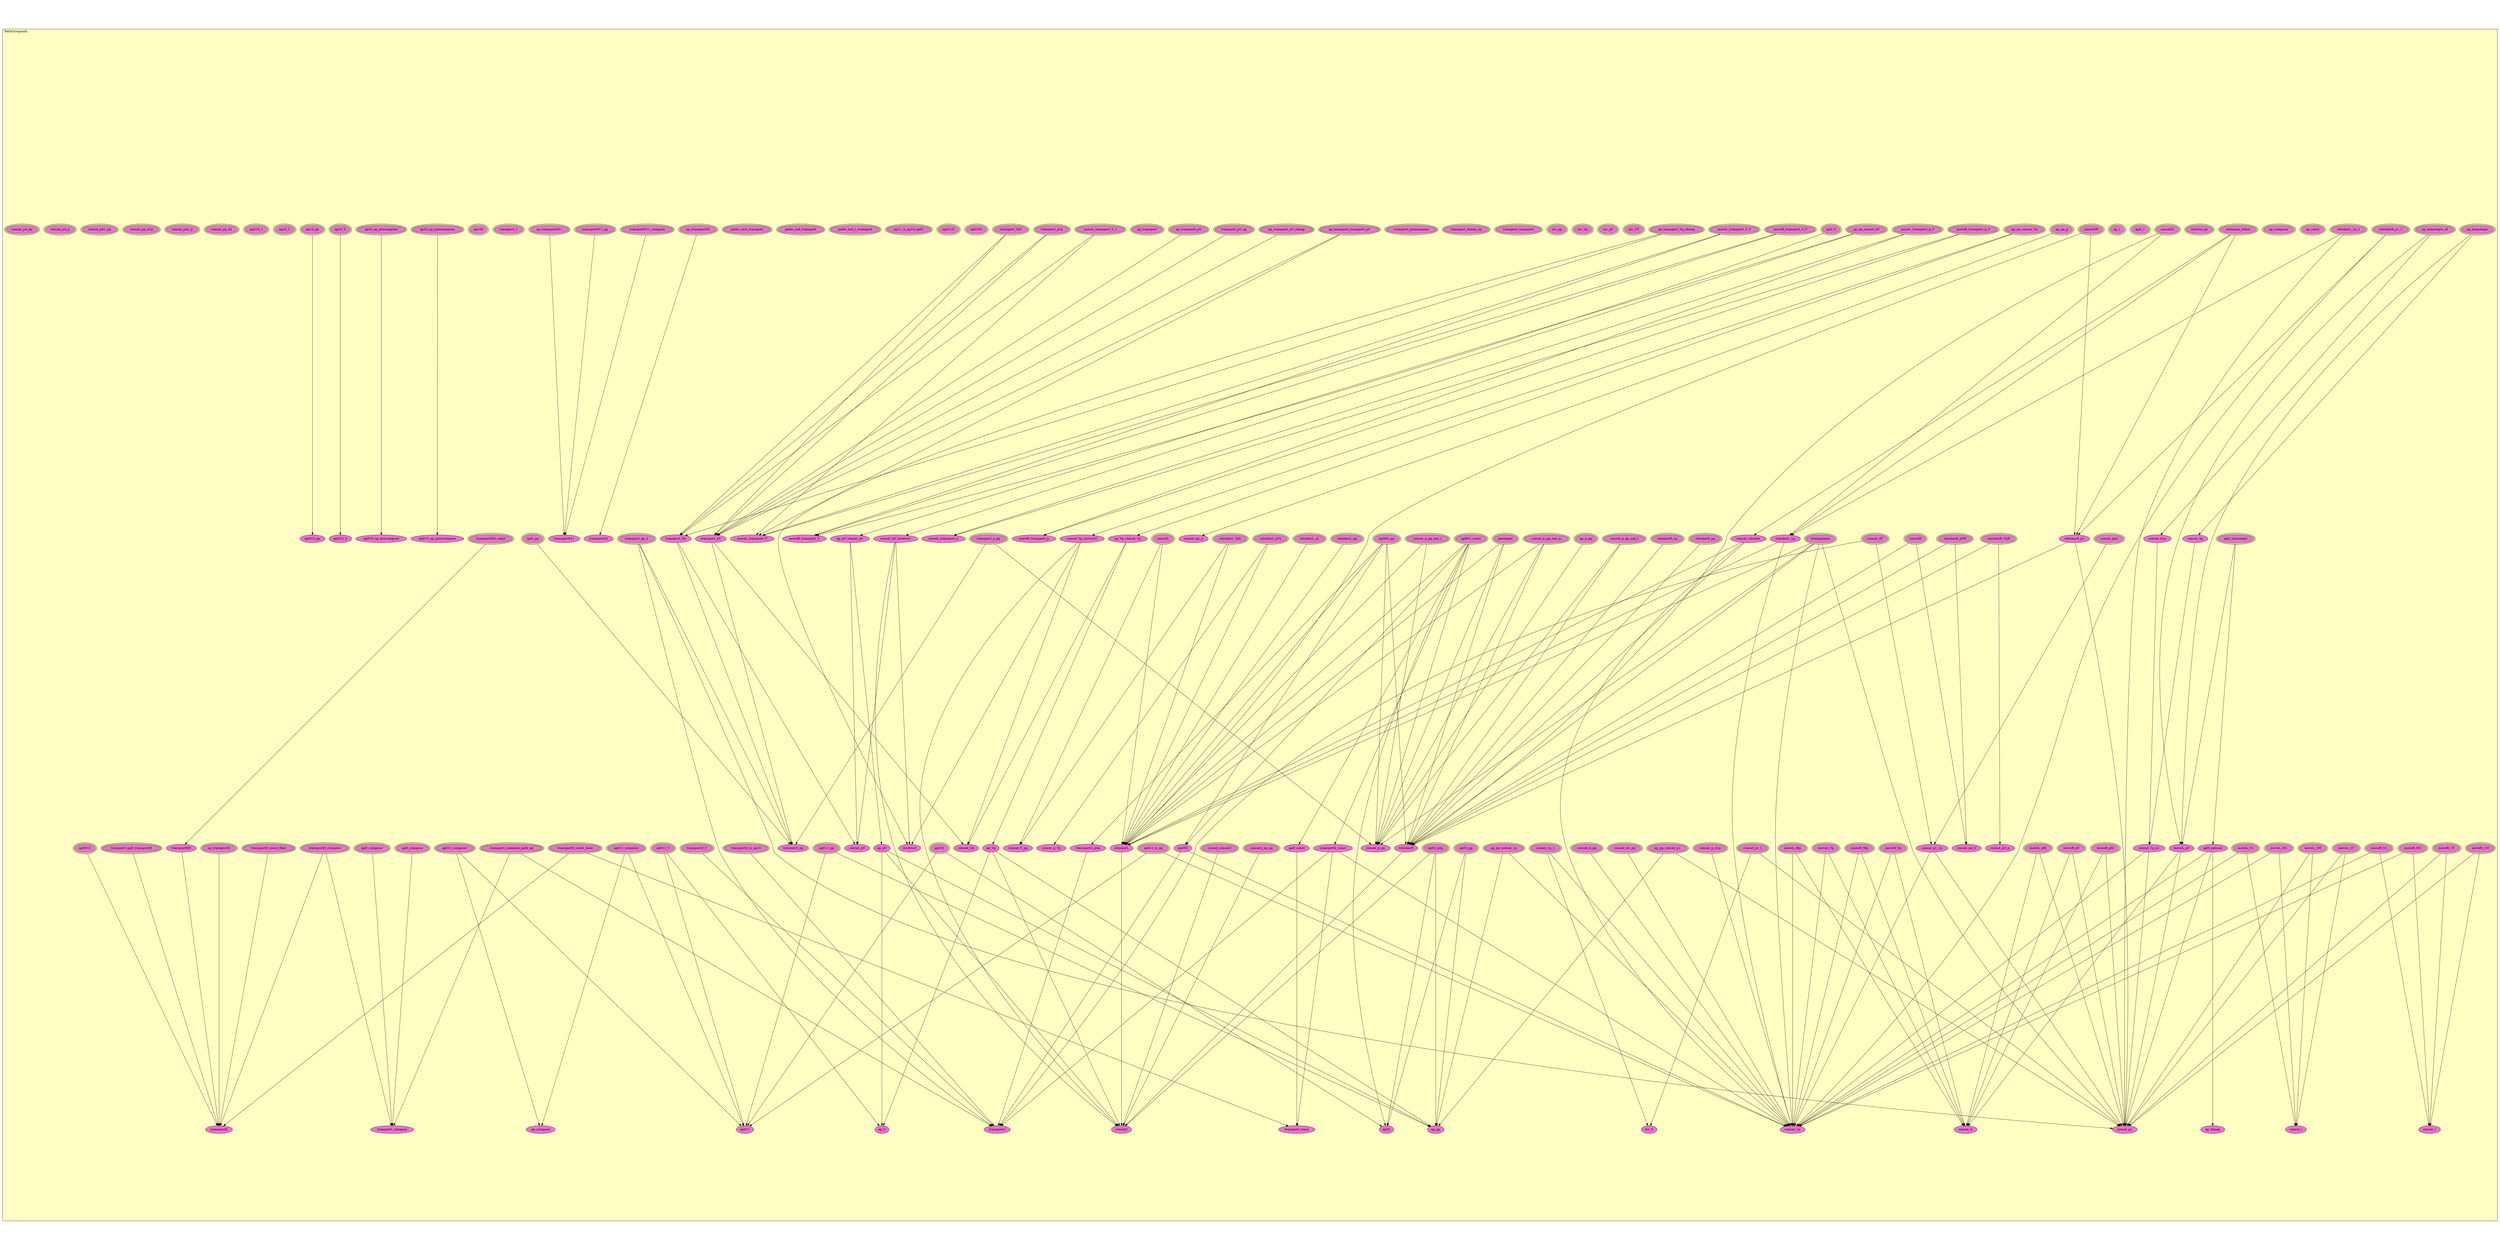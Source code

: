 digraph HoTT_Basics_PathGroupoids {
  graph [ratio=0.5]
  node [style=filled]
PathGroupoids_apD_homotopic [label="apD_homotopic", URL=<PathGroupoids.html#apD_homotopic>, peripheries=3, fillcolor="#F070D1"] ;
PathGroupoids_ap_transport_pV_idmap [label="ap_transport_pV_idmap", URL=<PathGroupoids.html#ap_transport_pV_idmap>, peripheries=3, fillcolor="#F070D1"] ;
PathGroupoids_apD_natural [label="apD_natural", URL=<PathGroupoids.html#apD_natural>, fillcolor="#F070D1"] ;
PathGroupoids_concat_pA1 [label="concat_pA1", URL=<PathGroupoids.html#concat_pA1>, peripheries=3, fillcolor="#F070D1"] ;
PathGroupoids_ap_transport_Vp_idmap [label="ap_transport_Vp_idmap", URL=<PathGroupoids.html#ap_transport_Vp_idmap>, peripheries=3, fillcolor="#F070D1"] ;
PathGroupoids_ap_homotopic_id [label="ap_homotopic_id", URL=<PathGroupoids.html#ap_homotopic_id>, peripheries=3, fillcolor="#F070D1"] ;
PathGroupoids_ap022 [label="ap022", URL=<PathGroupoids.html#ap022>, peripheries=3, fillcolor="#F070D1"] ;
PathGroupoids_concat_A1p [label="concat_A1p", URL=<PathGroupoids.html#concat_A1p>, fillcolor="#F070D1"] ;
PathGroupoids_apD02_pp [label="apD02_pp", URL=<PathGroupoids.html#apD02_pp>, peripheries=3, fillcolor="#F070D1"] ;
PathGroupoids_ap_homotopic [label="ap_homotopic", URL=<PathGroupoids.html#ap_homotopic>, peripheries=3, fillcolor="#F070D1"] ;
PathGroupoids_apD02_const [label="apD02_const", URL=<PathGroupoids.html#apD02_const>, peripheries=3, fillcolor="#F070D1"] ;
PathGroupoids_concat_Ap [label="concat_Ap", URL=<PathGroupoids.html#concat_Ap>, fillcolor="#F070D1"] ;
PathGroupoids_apD02 [label="apD02", URL=<PathGroupoids.html#apD02>, fillcolor="#F070D1"] ;
PathGroupoids_ap_const [label="ap_const", URL=<PathGroupoids.html#ap_const>, peripheries=3, fillcolor="#F070D1"] ;
PathGroupoids_ap02_p2p [label="ap02_p2p", URL=<PathGroupoids.html#ap02_p2p>, peripheries=3, fillcolor="#F070D1"] ;
PathGroupoids_ap_compose_ [label="ap_compose'", URL=<PathGroupoids.html#ap_compose'>, peripheries=3, fillcolor="#F070D1"] ;
PathGroupoids_ap02_pp [label="ap02_pp", URL=<PathGroupoids.html#ap02_pp>, peripheries=3, fillcolor="#F070D1"] ;
PathGroupoids_ap_compose [label="ap_compose", URL=<PathGroupoids.html#ap_compose>, fillcolor="#F070D1"] ;
PathGroupoids_ap02 [label="ap02", URL=<PathGroupoids.html#ap02>, fillcolor="#F070D1"] ;
PathGroupoids_eckmann_hilton [label="eckmann_hilton", URL=<PathGroupoids.html#eckmann_hilton>, peripheries=3, fillcolor="#F070D1"] ;
PathGroupoids_ap_idmap [label="ap_idmap", URL=<PathGroupoids.html#ap_idmap>, fillcolor="#F070D1"] ;
PathGroupoids_triangulator [label="triangulator", URL=<PathGroupoids.html#triangulator>, peripheries=3, fillcolor="#F070D1"] ;
PathGroupoids_ap_V [label="ap_V", URL=<PathGroupoids.html#ap_V>, fillcolor="#F070D1"] ;
PathGroupoids_pentagon [label="pentagon", URL=<PathGroupoids.html#pentagon>, peripheries=3, fillcolor="#F070D1"] ;
PathGroupoids_inverse_ap [label="inverse_ap", URL=<PathGroupoids.html#inverse_ap>, peripheries=3, fillcolor="#F070D1"] ;
PathGroupoids_concat_whisker [label="concat_whisker", URL=<PathGroupoids.html#concat_whisker>, fillcolor="#F070D1"] ;
PathGroupoids_ap_pp_p [label="ap_pp_p", URL=<PathGroupoids.html#ap_pp_p>, peripheries=3, fillcolor="#F070D1"] ;
PathGroupoids_concat_concat2 [label="concat_concat2", URL=<PathGroupoids.html#concat_concat2>, peripheries=3, fillcolor="#F070D1"] ;
PathGroupoids_ap_p_pp [label="ap_p_pp", URL=<PathGroupoids.html#ap_p_pp>, peripheries=3, fillcolor="#F070D1"] ;
PathGroupoids_concat_p_pp_nat_r [label="concat_p_pp_nat_r", URL=<PathGroupoids.html#concat_p_pp_nat_r>, peripheries=3, fillcolor="#F070D1"] ;
PathGroupoids_ap_pp [label="ap_pp", URL=<PathGroupoids.html#ap_pp>, fillcolor="#F070D1"] ;
PathGroupoids_concat_p_pp_nat_m [label="concat_p_pp_nat_m", URL=<PathGroupoids.html#concat_p_pp_nat_m>, peripheries=3, fillcolor="#F070D1"] ;
PathGroupoids_apD_1 [label="apD_1", URL=<PathGroupoids.html#apD_1>, peripheries=3, fillcolor="#F070D1"] ;
PathGroupoids_concat_p_pp_nat_l [label="concat_p_pp_nat_l", URL=<PathGroupoids.html#concat_p_pp_nat_l>, peripheries=3, fillcolor="#F070D1"] ;
PathGroupoids_ap_1 [label="ap_1", URL=<PathGroupoids.html#ap_1>, peripheries=3, fillcolor="#F070D1"] ;
PathGroupoids_whiskerR_VpR [label="whiskerR_VpR", URL=<PathGroupoids.html#whiskerR_VpR>, peripheries=3, fillcolor="#F070D1"] ;
PathGroupoids_moveL_transport_p_V [label="moveL_transport_p_V", URL=<PathGroupoids.html#moveL_transport_p_V>, peripheries=3, fillcolor="#F070D1"] ;
PathGroupoids_whiskerR_pVR [label="whiskerR_pVR", URL=<PathGroupoids.html#whiskerR_pVR>, peripheries=3, fillcolor="#F070D1"] ;
PathGroupoids_moveL_transport_V_V [label="moveL_transport_V_V", URL=<PathGroupoids.html#moveL_transport_V_V>, peripheries=3, fillcolor="#F070D1"] ;
PathGroupoids_whiskerL_pVL [label="whiskerL_pVL", URL=<PathGroupoids.html#whiskerL_pVL>, peripheries=3, fillcolor="#F070D1"] ;
PathGroupoids_moveR_transport_V_V [label="moveR_transport_V_V", URL=<PathGroupoids.html#moveR_transport_V_V>, peripheries=3, fillcolor="#F070D1"] ;
PathGroupoids_whiskerL_VpL [label="whiskerL_VpL", URL=<PathGroupoids.html#whiskerL_VpL>, peripheries=3, fillcolor="#F070D1"] ;
PathGroupoids_moveR_transport_p_V [label="moveR_transport_p_V", URL=<PathGroupoids.html#moveR_transport_p_V>, peripheries=3, fillcolor="#F070D1"] ;
PathGroupoids_whiskerR_pp [label="whiskerR_pp", URL=<PathGroupoids.html#whiskerR_pp>, peripheries=3, fillcolor="#F070D1"] ;
PathGroupoids_moveL_transport_p [label="moveL_transport_p", URL=<PathGroupoids.html#moveL_transport_p>, fillcolor="#F070D1"] ;
PathGroupoids_whiskerL_pp [label="whiskerL_pp", URL=<PathGroupoids.html#whiskerL_pp>, peripheries=3, fillcolor="#F070D1"] ;
PathGroupoids_moveL_transport_V [label="moveL_transport_V", URL=<PathGroupoids.html#moveL_transport_V>, fillcolor="#F070D1"] ;
PathGroupoids_moveR_transport_V [label="moveR_transport_V", URL=<PathGroupoids.html#moveR_transport_V>, fillcolor="#F070D1"] ;
PathGroupoids_cancel2R [label="cancel2R", URL=<PathGroupoids.html#cancel2R>, peripheries=3, fillcolor="#F070D1"] ;
PathGroupoids_moveR_transport_p [label="moveR_transport_p", URL=<PathGroupoids.html#moveR_transport_p>, fillcolor="#F070D1"] ;
PathGroupoids_cancel2L [label="cancel2L", URL=<PathGroupoids.html#cancel2L>, peripheries=3, fillcolor="#F070D1"] ;
PathGroupoids_whiskerL_1p_1 [label="whiskerL_1p_1", URL=<PathGroupoids.html#whiskerL_1p_1>, peripheries=3, fillcolor="#F070D1"] ;
PathGroupoids_moveR_V1 [label="moveR_V1", URL=<PathGroupoids.html#moveR_V1>, peripheries=3, fillcolor="#F070D1"] ;
PathGroupoids_whiskerR_p1_1 [label="whiskerR_p1_1", URL=<PathGroupoids.html#whiskerR_p1_1>, peripheries=3, fillcolor="#F070D1"] ;
PathGroupoids_moveR_1V [label="moveR_1V", URL=<PathGroupoids.html#moveR_1V>, peripheries=3, fillcolor="#F070D1"] ;
PathGroupoids_whiskerL_1p [label="whiskerL_1p", URL=<PathGroupoids.html#whiskerL_1p>, fillcolor="#F070D1"] ;
PathGroupoids_moveR_1M [label="moveR_1M", URL=<PathGroupoids.html#moveR_1M>, peripheries=3, fillcolor="#F070D1"] ;
PathGroupoids_whiskerL_p1 [label="whiskerL_p1", URL=<PathGroupoids.html#whiskerL_p1>, peripheries=3, fillcolor="#F070D1"] ;
PathGroupoids_moveR_M1 [label="moveR_M1", URL=<PathGroupoids.html#moveR_M1>, peripheries=3, fillcolor="#F070D1"] ;
PathGroupoids_whiskerR_1p [label="whiskerR_1p", URL=<PathGroupoids.html#whiskerR_1p>, peripheries=3, fillcolor="#F070D1"] ;
PathGroupoids_moveL_V1 [label="moveL_V1", URL=<PathGroupoids.html#moveL_V1>, peripheries=3, fillcolor="#F070D1"] ;
PathGroupoids_whiskerR_p1 [label="whiskerR_p1", URL=<PathGroupoids.html#whiskerR_p1>, fillcolor="#F070D1"] ;
PathGroupoids_moveL_1V [label="moveL_1V", URL=<PathGroupoids.html#moveL_1V>, peripheries=3, fillcolor="#F070D1"] ;
PathGroupoids_moveL_M1 [label="moveL_M1", URL=<PathGroupoids.html#moveL_M1>, peripheries=3, fillcolor="#F070D1"] ;
PathGroupoids_cancelR [label="cancelR", URL=<PathGroupoids.html#cancelR>, peripheries=3, fillcolor="#F070D1"] ;
PathGroupoids_moveL_1M [label="moveL_1M", URL=<PathGroupoids.html#moveL_1M>, peripheries=3, fillcolor="#F070D1"] ;
PathGroupoids_cancelL [label="cancelL", URL=<PathGroupoids.html#cancelL>, peripheries=3, fillcolor="#F070D1"] ;
PathGroupoids_whiskerR [label="whiskerR", URL=<PathGroupoids.html#whiskerR>, fillcolor="#F070D1"] ;
PathGroupoids_moveL_pV [label="moveL_pV", URL=<PathGroupoids.html#moveL_pV>, fillcolor="#F070D1"] ;
PathGroupoids_whiskerL [label="whiskerL", URL=<PathGroupoids.html#whiskerL>, fillcolor="#F070D1"] ;
PathGroupoids_moveL_Vp [label="moveL_Vp", URL=<PathGroupoids.html#moveL_Vp>, peripheries=3, fillcolor="#F070D1"] ;
PathGroupoids_moveL_pM [label="moveL_pM", URL=<PathGroupoids.html#moveL_pM>, peripheries=3, fillcolor="#F070D1"] ;
PathGroupoids_ap_ap_concat_Vp [label="ap_ap_concat_Vp", URL=<PathGroupoids.html#ap_ap_concat_Vp>, peripheries=3, fillcolor="#F070D1"] ;
PathGroupoids_moveL_Mp [label="moveL_Mp", URL=<PathGroupoids.html#moveL_Mp>, peripheries=3, fillcolor="#F070D1"] ;
PathGroupoids_ap_ap_concat_pV [label="ap_ap_concat_pV", URL=<PathGroupoids.html#ap_ap_concat_pV>, peripheries=3, fillcolor="#F070D1"] ;
PathGroupoids_moveR_pV [label="moveR_pV", URL=<PathGroupoids.html#moveR_pV>, peripheries=3, fillcolor="#F070D1"] ;
PathGroupoids_concat_Vp_inverse2 [label="concat_Vp_inverse2", URL=<PathGroupoids.html#concat_Vp_inverse2>, fillcolor="#F070D1"] ;
PathGroupoids_moveR_Vp [label="moveR_Vp", URL=<PathGroupoids.html#moveR_Vp>, peripheries=3, fillcolor="#F070D1"] ;
PathGroupoids_concat_pV_inverse2 [label="concat_pV_inverse2", URL=<PathGroupoids.html#concat_pV_inverse2>, fillcolor="#F070D1"] ;
PathGroupoids_moveR_pM [label="moveR_pM", URL=<PathGroupoids.html#moveR_pM>, peripheries=3, fillcolor="#F070D1"] ;
PathGroupoids_ap_Vp_concat_Vp [label="ap_Vp_concat_Vp", URL=<PathGroupoids.html#ap_Vp_concat_Vp>, fillcolor="#F070D1"] ;
PathGroupoids_moveR_Mp [label="moveR_Mp", URL=<PathGroupoids.html#moveR_Mp>, peripheries=3, fillcolor="#F070D1"] ;
PathGroupoids_ap_pV_concat_pV [label="ap_pV_concat_pV", URL=<PathGroupoids.html#ap_pV_concat_pV>, fillcolor="#F070D1"] ;
PathGroupoids_inv_V [label="inv_V", URL=<PathGroupoids.html#inv_V>, fillcolor="#F070D1"] ;
PathGroupoids_ap_pp_concat_1p [label="ap_pp_concat_1p", URL=<PathGroupoids.html#ap_pp_concat_1p>, peripheries=3, fillcolor="#F070D1"] ;
PathGroupoids_inv_VV [label="inv_VV", URL=<PathGroupoids.html#inv_VV>, peripheries=3, fillcolor="#F070D1"] ;
PathGroupoids_ap_pp_concat_p1 [label="ap_pp_concat_p1", URL=<PathGroupoids.html#ap_pp_concat_p1>, peripheries=3, fillcolor="#F070D1"] ;
PathGroupoids_inv_pV [label="inv_pV", URL=<PathGroupoids.html#inv_pV>, peripheries=3, fillcolor="#F070D1"] ;
PathGroupoids_ap_Vp [label="ap_Vp", URL=<PathGroupoids.html#ap_Vp>, fillcolor="#F070D1"] ;
PathGroupoids_inv_Vp [label="inv_Vp", URL=<PathGroupoids.html#inv_Vp>, peripheries=3, fillcolor="#F070D1"] ;
PathGroupoids_ap_pV [label="ap_pV", URL=<PathGroupoids.html#ap_pV>, fillcolor="#F070D1"] ;
PathGroupoids_inverse2 [label="inverse2", URL=<PathGroupoids.html#inverse2>, fillcolor="#F070D1"] ;
PathGroupoids_inv_pp [label="inv_pp", URL=<PathGroupoids.html#inv_pp>, peripheries=3, fillcolor="#F070D1"] ;
PathGroupoids_concat_pV_p [label="concat_pV_p", URL=<PathGroupoids.html#concat_pV_p>, fillcolor="#F070D1"] ;
PathGroupoids_concat2_ap_ap [label="concat2_ap_ap", URL=<PathGroupoids.html#concat2_ap_ap>, peripheries=3, fillcolor="#F070D1"] ;
PathGroupoids_concat_pp_V [label="concat_pp_V", URL=<PathGroupoids.html#concat_pp_V>, fillcolor="#F070D1"] ;
PathGroupoids_concat2 [label="concat2", URL=<PathGroupoids.html#concat2>, fillcolor="#F070D1"] ;
PathGroupoids_concat_p_Vp [label="concat_p_Vp", URL=<PathGroupoids.html#concat_p_Vp>, fillcolor="#F070D1"] ;
PathGroupoids_apD_compose_ [label="apD_compose'", URL=<PathGroupoids.html#apD_compose'>, peripheries=3, fillcolor="#F070D1"] ;
PathGroupoids_concat_V_pp [label="concat_V_pp", URL=<PathGroupoids.html#concat_V_pp>, fillcolor="#F070D1"] ;
PathGroupoids_apD_compose [label="apD_compose", URL=<PathGroupoids.html#apD_compose>, peripheries=3, fillcolor="#F070D1"] ;
PathGroupoids_concat_Vp [label="concat_Vp", URL=<PathGroupoids.html#concat_Vp>, fillcolor="#F070D1"] ;
PathGroupoids_apD_const [label="apD_const", URL=<PathGroupoids.html#apD_const>, fillcolor="#F070D1"] ;
PathGroupoids_transport_transport [label="transport_transport", URL=<PathGroupoids.html#transport_transport>, peripheries=3, fillcolor="#F070D1"] ;
PathGroupoids_concat_pV [label="concat_pV", URL=<PathGroupoids.html#concat_pV>, fillcolor="#F070D1"] ;
PathGroupoids_transport_compose_path_ap [label="transport_compose_path_ap", URL=<PathGroupoids.html#transport_compose_path_ap>, peripheries=3, fillcolor="#F070D1"] ;
PathGroupoids_concat_pp_p [label="concat_pp_p", URL=<PathGroupoids.html#concat_pp_p>, fillcolor="#F070D1"] ;
PathGroupoids_transport_idmap_ap [label="transport_idmap_ap", URL=<PathGroupoids.html#transport_idmap_ap>, peripheries=3, fillcolor="#F070D1"] ;
PathGroupoids_concat_p_pp [label="concat_p_pp", URL=<PathGroupoids.html#concat_p_pp>, fillcolor="#F070D1"] ;
PathGroupoids_transport_precompose [label="transport_precompose", URL=<PathGroupoids.html#transport_precompose>, peripheries=3, fillcolor="#F070D1"] ;
PathGroupoids_concat_1p_p1 [label="concat_1p_p1", URL=<PathGroupoids.html#concat_1p_p1>, fillcolor="#F070D1"] ;
PathGroupoids_transport_apD_transportD [label="transport_apD_transportD", URL=<PathGroupoids.html#transport_apD_transportD>, peripheries=3, fillcolor="#F070D1"] ;
PathGroupoids_concat_p1_1p [label="concat_p1_1p", URL=<PathGroupoids.html#concat_p1_1p>, fillcolor="#F070D1"] ;
PathGroupoids_transportD_compose [label="transportD_compose", URL=<PathGroupoids.html#transportD_compose>, peripheries=3, fillcolor="#F070D1"] ;
PathGroupoids_concat_1p [label="concat_1p", URL=<PathGroupoids.html#concat_1p>, fillcolor="#F070D1"] ;
PathGroupoids_transport_compose [label="transport_compose", URL=<PathGroupoids.html#transport_compose>, fillcolor="#F070D1"] ;
PathGroupoids_concat_p1 [label="concat_p1", URL=<PathGroupoids.html#concat_p1>, fillcolor="#F070D1"] ;
PathGroupoids_transportDD_const [label="transportDD_const", URL=<PathGroupoids.html#transportDD_const>, peripheries=3, fillcolor="#F070D1"] ;
PathGroupoids_concat_lr [label="concat_lr", URL=<PathGroupoids.html#concat_lr>, fillcolor="#F070D1"] ;
PathGroupoids_transportD_const_base [label="transportD_const_base", URL=<PathGroupoids.html#transportD_const_base>, peripheries=3, fillcolor="#F070D1"] ;
PathGroupoids_concat_r [label="concat_r", URL=<PathGroupoids.html#concat_r>, fillcolor="#F070D1"] ;
PathGroupoids_transportD_const_fiber [label="transportD_const_fiber", URL=<PathGroupoids.html#transportD_const_fiber>, peripheries=3, fillcolor="#F070D1"] ;
PathGroupoids_concat_l [label="concat_l", URL=<PathGroupoids.html#concat_l>, fillcolor="#F070D1"] ;
PathGroupoids_transport2_const [label="transport2_const", URL=<PathGroupoids.html#transport2_const>, fillcolor="#F070D1"] ;
PathGroupoids_transport_const [label="transport_const", URL=<PathGroupoids.html#transport_const>, fillcolor="#F070D1"] ;
PathGroupoids_apD_V [label="apD_V", URL=<PathGroupoids.html#apD_V>, peripheries=3, fillcolor="#F070D1"] ;
PathGroupoids_apD_pp [label="apD_pp", URL=<PathGroupoids.html#apD_pp>, peripheries=3, fillcolor="#F070D1"] ;
PathGroupoids_transport_pV_ap [label="transport_pV_ap", URL=<PathGroupoids.html#transport_pV_ap>, peripheries=3, fillcolor="#F070D1"] ;
PathGroupoids_ap_transport_pV [label="ap_transport_pV", URL=<PathGroupoids.html#ap_transport_pV>, peripheries=3, fillcolor="#F070D1"] ;
PathGroupoids_ap_transportD2 [label="ap_transportD2", URL=<PathGroupoids.html#ap_transportD2>, peripheries=3, fillcolor="#F070D1"] ;
PathGroupoids_ap_transportD [label="ap_transportD", URL=<PathGroupoids.html#ap_transportD>, peripheries=3, fillcolor="#F070D1"] ;
PathGroupoids_ap_transport [label="ap_transport", URL=<PathGroupoids.html#ap_transport>, peripheries=3, fillcolor="#F070D1"] ;
PathGroupoids_transport_pp_1 [label="transport_pp_1", URL=<PathGroupoids.html#transport_pp_1>, peripheries=3, fillcolor="#F070D1"] ;
PathGroupoids_concat_AT [label="concat_AT", URL=<PathGroupoids.html#concat_AT>, peripheries=3, fillcolor="#F070D1"] ;
PathGroupoids_transport2_V [label="transport2_V", URL=<PathGroupoids.html#transport2_V>, peripheries=3, fillcolor="#F070D1"] ;
PathGroupoids_transport2_p2p [label="transport2_p2p", URL=<PathGroupoids.html#transport2_p2p>, fillcolor="#F070D1"] ;
PathGroupoids_transport2_is_ap10 [label="transport2_is_ap10", URL=<PathGroupoids.html#transport2_is_ap10>, peripheries=3, fillcolor="#F070D1"] ;
PathGroupoids_transport2 [label="transport2", URL=<PathGroupoids.html#transport2>, fillcolor="#F070D1"] ;
PathGroupoids_ap_transport011 [label="ap_transport011", URL=<PathGroupoids.html#ap_transport011>, peripheries=3, fillcolor="#F070D1"] ;
PathGroupoids_transport011_compose [label="transport011_compose", URL=<PathGroupoids.html#transport011_compose>, peripheries=3, fillcolor="#F070D1"] ;
PathGroupoids_transport011_pp [label="transport011_pp", URL=<PathGroupoids.html#transport011_pp>, peripheries=3, fillcolor="#F070D1"] ;
PathGroupoids_transport011 [label="transport011", URL=<PathGroupoids.html#transport011>, fillcolor="#F070D1"] ;
PathGroupoids_apD011 [label="apD011", URL=<PathGroupoids.html#apD011>, peripheries=3, fillcolor="#F070D1"] ;
PathGroupoids_ap01D1 [label="ap01D1", URL=<PathGroupoids.html#ap01D1>, peripheries=3, fillcolor="#F070D1"] ;
PathGroupoids_ap011D [label="ap011D", URL=<PathGroupoids.html#ap011D>, peripheries=3, fillcolor="#F070D1"] ;
PathGroupoids_ap011_is_ap [label="ap011_is_ap", URL=<PathGroupoids.html#ap011_is_ap>, peripheries=3, fillcolor="#F070D1"] ;
PathGroupoids_ap011_compose_ [label="ap011_compose'", URL=<PathGroupoids.html#ap011_compose'>, peripheries=3, fillcolor="#F070D1"] ;
PathGroupoids_ap011_compose [label="ap011_compose", URL=<PathGroupoids.html#ap011_compose>, peripheries=3, fillcolor="#F070D1"] ;
PathGroupoids_ap011_pp [label="ap011_pp", URL=<PathGroupoids.html#ap011_pp>, peripheries=3, fillcolor="#F070D1"] ;
PathGroupoids_ap011_V [label="ap011_V", URL=<PathGroupoids.html#ap011_V>, peripheries=3, fillcolor="#F070D1"] ;
PathGroupoids_ap011 [label="ap011", URL=<PathGroupoids.html#ap011>, fillcolor="#F070D1"] ;
PathGroupoids_transportDD [label="transportDD", URL=<PathGroupoids.html#transportDD>, fillcolor="#F070D1"] ;
PathGroupoids_transportD2 [label="transportD2", URL=<PathGroupoids.html#transportD2>, fillcolor="#F070D1"] ;
PathGroupoids_transportD [label="transportD", URL=<PathGroupoids.html#transportD>, fillcolor="#F070D1"] ;
PathGroupoids_ap11_is_ap10_ap01 [label="ap11_is_ap10_ap01", URL=<PathGroupoids.html#ap11_is_ap10_ap01>, peripheries=3, fillcolor="#F070D1"] ;
PathGroupoids_paths_ind_r_transport [label="paths_ind_r_transport", URL=<PathGroupoids.html#paths_ind_r_transport>, peripheries=3, fillcolor="#F070D1"] ;
PathGroupoids_paths_ind_transport [label="paths_ind_transport", URL=<PathGroupoids.html#paths_ind_transport>, peripheries=3, fillcolor="#F070D1"] ;
PathGroupoids_paths_rect_transport [label="paths_rect_transport", URL=<PathGroupoids.html#paths_rect_transport>, peripheries=3, fillcolor="#F070D1"] ;
PathGroupoids_moveL_transport_V_1 [label="moveL_transport_V_1", URL=<PathGroupoids.html#moveL_transport_V_1>, peripheries=3, fillcolor="#F070D1"] ;
PathGroupoids_ap_transport_transport_pV [label="ap_transport_transport_pV", URL=<PathGroupoids.html#ap_transport_transport_pV>, peripheries=3, fillcolor="#F070D1"] ;
PathGroupoids_transport_VpV [label="transport_VpV", URL=<PathGroupoids.html#transport_VpV>, peripheries=3, fillcolor="#F070D1"] ;
PathGroupoids_transport_pVp [label="transport_pVp", URL=<PathGroupoids.html#transport_pVp>, peripheries=3, fillcolor="#F070D1"] ;
PathGroupoids_transport_p_pp [label="transport_p_pp", URL=<PathGroupoids.html#transport_p_pp>, peripheries=3, fillcolor="#F070D1"] ;
PathGroupoids_transport_Vp [label="transport_Vp", URL=<PathGroupoids.html#transport_Vp>, fillcolor="#F070D1"] ;
PathGroupoids_transport_pV [label="transport_pV", URL=<PathGroupoids.html#transport_pV>, fillcolor="#F070D1"] ;
PathGroupoids_transport_pp [label="transport_pp", URL=<PathGroupoids.html#transport_pp>, fillcolor="#F070D1"] ;
PathGroupoids_transport_1 [label="transport_1", URL=<PathGroupoids.html#transport_1>, peripheries=3, fillcolor="#F070D1"] ;
PathGroupoids_ap100 [label="ap100", URL=<PathGroupoids.html#ap100>, peripheries=3, fillcolor="#F070D1"] ;
PathGroupoids_ap10_ap_postcompose [label="ap10_ap_postcompose", URL=<PathGroupoids.html#ap10_ap_postcompose>, peripheries=3, fillcolor="#F070D1"] ;
PathGroupoids_apD10_ap_postcompose [label="apD10_ap_postcompose", URL=<PathGroupoids.html#apD10_ap_postcompose>, fillcolor="#F070D1"] ;
PathGroupoids_ap10_ap_precompose [label="ap10_ap_precompose", URL=<PathGroupoids.html#ap10_ap_precompose>, peripheries=3, fillcolor="#F070D1"] ;
PathGroupoids_apD10_ap_precompose [label="apD10_ap_precompose", URL=<PathGroupoids.html#apD10_ap_precompose>, fillcolor="#F070D1"] ;
PathGroupoids_ap10_V [label="ap10_V", URL=<PathGroupoids.html#ap10_V>, peripheries=3, fillcolor="#F070D1"] ;
PathGroupoids_ap10_pp [label="ap10_pp", URL=<PathGroupoids.html#ap10_pp>, peripheries=3, fillcolor="#F070D1"] ;
PathGroupoids_ap10_1 [label="ap10_1", URL=<PathGroupoids.html#ap10_1>, peripheries=3, fillcolor="#F070D1"] ;
PathGroupoids_apD10_V [label="apD10_V", URL=<PathGroupoids.html#apD10_V>, fillcolor="#F070D1"] ;
PathGroupoids_apD10_pp [label="apD10_pp", URL=<PathGroupoids.html#apD10_pp>, fillcolor="#F070D1"] ;
PathGroupoids_apD10_1 [label="apD10_1", URL=<PathGroupoids.html#apD10_1>, peripheries=3, fillcolor="#F070D1"] ;
PathGroupoids_concat_p1_1 [label="concat_p1_1", URL=<PathGroupoids.html#concat_p1_1>, peripheries=3, fillcolor="#F070D1"] ;
PathGroupoids_concat_1p_1 [label="concat_1p_1", URL=<PathGroupoids.html#concat_1p_1>, peripheries=3, fillcolor="#F070D1"] ;
PathGroupoids_concat_p_A1p [label="concat_p_A1p", URL=<PathGroupoids.html#concat_p_A1p>, peripheries=3, fillcolor="#F070D1"] ;
PathGroupoids_concat_pp_A1 [label="concat_pp_A1", URL=<PathGroupoids.html#concat_pp_A1>, peripheries=3, fillcolor="#F070D1"] ;
PathGroupoids_concat_A1_pp [label="concat_A1_pp", URL=<PathGroupoids.html#concat_A1_pp>, peripheries=3, fillcolor="#F070D1"] ;
PathGroupoids_concat_pA1_p [label="concat_pA1_p", URL=<PathGroupoids.html#concat_pA1_p>, peripheries=3, fillcolor="#F070D1"] ;
PathGroupoids_concat_pp_A1p [label="concat_pp_A1p", URL=<PathGroupoids.html#concat_pp_A1p>, peripheries=3, fillcolor="#F070D1"] ;
PathGroupoids_concat_pA1_pp [label="concat_pA1_pp", URL=<PathGroupoids.html#concat_pA1_pp>, peripheries=3, fillcolor="#F070D1"] ;
PathGroupoids_concat_A_pp [label="concat_A_pp", URL=<PathGroupoids.html#concat_A_pp>, peripheries=3, fillcolor="#F070D1"] ;
PathGroupoids_concat_pA_p [label="concat_pA_p", URL=<PathGroupoids.html#concat_pA_p>, peripheries=3, fillcolor="#F070D1"] ;
PathGroupoids_concat_pA_pp [label="concat_pA_pp", URL=<PathGroupoids.html#concat_pA_pp>, peripheries=3, fillcolor="#F070D1"] ;
  PathGroupoids_apD_homotopic -> PathGroupoids_apD_natural [] ;
  PathGroupoids_apD_homotopic -> PathGroupoids_moveL_pV [] ;
  PathGroupoids_ap_transport_pV_idmap -> PathGroupoids_transport_pV [] ;
  PathGroupoids_apD_natural -> PathGroupoids_ap_idmap [] ;
  PathGroupoids_apD_natural -> PathGroupoids_concat_1p [] ;
  PathGroupoids_apD_natural -> PathGroupoids_concat_p1 [] ;
  PathGroupoids_concat_pA1 -> PathGroupoids_concat_p1_1p [] ;
  PathGroupoids_ap_transport_Vp_idmap -> PathGroupoids_inverse2 [] ;
  PathGroupoids_ap_transport_Vp_idmap -> PathGroupoids_transport_Vp [] ;
  PathGroupoids_ap_homotopic_id -> PathGroupoids_concat_A1p [] ;
  PathGroupoids_ap_homotopic_id -> PathGroupoids_moveL_pV [] ;
  PathGroupoids_ap022 -> PathGroupoids_ap02 [] ;
  PathGroupoids_ap022 -> PathGroupoids_ap011 [] ;
  PathGroupoids_concat_A1p -> PathGroupoids_concat_1p_p1 [] ;
  PathGroupoids_apD02_pp -> PathGroupoids_apD02 [] ;
  PathGroupoids_apD02_pp -> PathGroupoids_whiskerR [] ;
  PathGroupoids_apD02_pp -> PathGroupoids_whiskerL [] ;
  PathGroupoids_apD02_pp -> PathGroupoids_transport2_p2p [] ;
  PathGroupoids_apD02_pp -> PathGroupoids_concat_p_pp [] ;
  PathGroupoids_ap_homotopic -> PathGroupoids_concat_Ap [] ;
  PathGroupoids_ap_homotopic -> PathGroupoids_moveL_pV [] ;
  PathGroupoids_apD02_const -> PathGroupoids_apD02 [] ;
  PathGroupoids_apD02_const -> PathGroupoids_ap02 [] ;
  PathGroupoids_apD02_const -> PathGroupoids_whiskerL [] ;
  PathGroupoids_apD02_const -> PathGroupoids_apD_const [] ;
  PathGroupoids_apD02_const -> PathGroupoids_transport2_const [] ;
  PathGroupoids_apD02_const -> PathGroupoids_concat_p_pp [] ;
  PathGroupoids_concat_Ap -> PathGroupoids_concat_1p_p1 [] ;
  PathGroupoids_apD02 -> PathGroupoids_transport2 [] ;
  PathGroupoids_apD02 -> PathGroupoids_concat_1p [] ;
  PathGroupoids_ap02_p2p -> PathGroupoids_ap02 [] ;
  PathGroupoids_ap02_p2p -> PathGroupoids_concat2 [] ;
  PathGroupoids_ap02_p2p -> PathGroupoids_ap_pp [] ;
  PathGroupoids_ap02_pp -> PathGroupoids_ap02 [] ;
  PathGroupoids_ap02_pp -> PathGroupoids_ap_pp [] ;
  PathGroupoids_eckmann_hilton -> PathGroupoids_concat_whisker [] ;
  PathGroupoids_eckmann_hilton -> PathGroupoids_whiskerL_1p [] ;
  PathGroupoids_eckmann_hilton -> PathGroupoids_whiskerR_p1 [] ;
  PathGroupoids_triangulator -> PathGroupoids_whiskerR [] ;
  PathGroupoids_triangulator -> PathGroupoids_whiskerL [] ;
  PathGroupoids_triangulator -> PathGroupoids_concat_p_pp [] ;
  PathGroupoids_triangulator -> PathGroupoids_concat_1p [] ;
  PathGroupoids_triangulator -> PathGroupoids_concat_p1 [] ;
  PathGroupoids_pentagon -> PathGroupoids_whiskerR [] ;
  PathGroupoids_pentagon -> PathGroupoids_whiskerL [] ;
  PathGroupoids_pentagon -> PathGroupoids_concat_p_pp [] ;
  PathGroupoids_concat_whisker -> PathGroupoids_whiskerR [] ;
  PathGroupoids_concat_whisker -> PathGroupoids_whiskerL [] ;
  PathGroupoids_concat_whisker -> PathGroupoids_concat_1p [] ;
  PathGroupoids_ap_pp_p -> PathGroupoids_concat_pp_p [] ;
  PathGroupoids_concat_concat2 -> PathGroupoids_concat2 [] ;
  PathGroupoids_ap_p_pp -> PathGroupoids_concat_p_pp [] ;
  PathGroupoids_concat_p_pp_nat_r -> PathGroupoids_whiskerL [] ;
  PathGroupoids_concat_p_pp_nat_r -> PathGroupoids_concat_p_pp [] ;
  PathGroupoids_concat_p_pp_nat_m -> PathGroupoids_whiskerR [] ;
  PathGroupoids_concat_p_pp_nat_m -> PathGroupoids_whiskerL [] ;
  PathGroupoids_concat_p_pp_nat_m -> PathGroupoids_concat_p_pp [] ;
  PathGroupoids_concat_p_pp_nat_l -> PathGroupoids_whiskerR [] ;
  PathGroupoids_concat_p_pp_nat_l -> PathGroupoids_concat_p_pp [] ;
  PathGroupoids_whiskerR_VpR -> PathGroupoids_whiskerR [] ;
  PathGroupoids_whiskerR_VpR -> PathGroupoids_concat_pV_p [] ;
  PathGroupoids_moveL_transport_p_V -> PathGroupoids_moveL_transport_p [] ;
  PathGroupoids_moveL_transport_p_V -> PathGroupoids_moveR_transport_p [] ;
  PathGroupoids_whiskerR_pVR -> PathGroupoids_whiskerR [] ;
  PathGroupoids_whiskerR_pVR -> PathGroupoids_concat_pp_V [] ;
  PathGroupoids_moveL_transport_V_V -> PathGroupoids_moveL_transport_V [] ;
  PathGroupoids_moveL_transport_V_V -> PathGroupoids_moveR_transport_V [] ;
  PathGroupoids_whiskerL_pVL -> PathGroupoids_whiskerL [] ;
  PathGroupoids_whiskerL_pVL -> PathGroupoids_concat_p_Vp [] ;
  PathGroupoids_moveR_transport_V_V -> PathGroupoids_moveL_transport_V [] ;
  PathGroupoids_moveR_transport_V_V -> PathGroupoids_moveR_transport_V [] ;
  PathGroupoids_whiskerL_VpL -> PathGroupoids_whiskerL [] ;
  PathGroupoids_whiskerL_VpL -> PathGroupoids_concat_V_pp [] ;
  PathGroupoids_moveR_transport_p_V -> PathGroupoids_moveL_transport_p [] ;
  PathGroupoids_moveR_transport_p_V -> PathGroupoids_moveR_transport_p [] ;
  PathGroupoids_whiskerR_pp -> PathGroupoids_whiskerR [] ;
  PathGroupoids_whiskerL_pp -> PathGroupoids_whiskerL [] ;
  PathGroupoids_cancel2R -> PathGroupoids_whiskerR_p1 [] ;
  PathGroupoids_cancel2R -> PathGroupoids_whiskerL [] ;
  PathGroupoids_cancel2L -> PathGroupoids_whiskerL_1p [] ;
  PathGroupoids_cancel2L -> PathGroupoids_whiskerR [] ;
  PathGroupoids_whiskerL_1p_1 -> PathGroupoids_whiskerL_1p [] ;
  PathGroupoids_whiskerL_1p_1 -> PathGroupoids_concat_p1 [] ;
  PathGroupoids_moveR_V1 -> PathGroupoids_concat_1p [] ;
  PathGroupoids_moveR_V1 -> PathGroupoids_concat_r [] ;
  PathGroupoids_whiskerR_p1_1 -> PathGroupoids_whiskerR_p1 [] ;
  PathGroupoids_whiskerR_p1_1 -> PathGroupoids_concat_1p [] ;
  PathGroupoids_moveR_1V -> PathGroupoids_concat_p1 [] ;
  PathGroupoids_moveR_1V -> PathGroupoids_concat_r [] ;
  PathGroupoids_whiskerL_1p -> PathGroupoids_whiskerL [] ;
  PathGroupoids_whiskerL_1p -> PathGroupoids_concat_1p [] ;
  PathGroupoids_moveR_1M -> PathGroupoids_concat_p1 [] ;
  PathGroupoids_moveR_1M -> PathGroupoids_concat_r [] ;
  PathGroupoids_whiskerL_p1 -> PathGroupoids_whiskerL [] ;
  PathGroupoids_moveR_M1 -> PathGroupoids_concat_1p [] ;
  PathGroupoids_moveR_M1 -> PathGroupoids_concat_r [] ;
  PathGroupoids_whiskerR_1p -> PathGroupoids_whiskerR [] ;
  PathGroupoids_moveL_V1 -> PathGroupoids_concat_1p [] ;
  PathGroupoids_moveL_V1 -> PathGroupoids_concat_l [] ;
  PathGroupoids_whiskerR_p1 -> PathGroupoids_whiskerR [] ;
  PathGroupoids_whiskerR_p1 -> PathGroupoids_concat_p1 [] ;
  PathGroupoids_moveL_1V -> PathGroupoids_concat_p1 [] ;
  PathGroupoids_moveL_1V -> PathGroupoids_concat_l [] ;
  PathGroupoids_moveL_M1 -> PathGroupoids_concat_1p [] ;
  PathGroupoids_moveL_M1 -> PathGroupoids_concat_l [] ;
  PathGroupoids_cancelR -> PathGroupoids_whiskerR [] ;
  PathGroupoids_cancelR -> PathGroupoids_concat_pp_V [] ;
  PathGroupoids_moveL_1M -> PathGroupoids_concat_p1 [] ;
  PathGroupoids_moveL_1M -> PathGroupoids_concat_l [] ;
  PathGroupoids_cancelL -> PathGroupoids_whiskerL [] ;
  PathGroupoids_cancelL -> PathGroupoids_concat_V_pp [] ;
  PathGroupoids_whiskerR -> PathGroupoids_concat2 [] ;
  PathGroupoids_moveL_pV -> PathGroupoids_concat_p1 [] ;
  PathGroupoids_moveL_pV -> PathGroupoids_concat_lr [] ;
  PathGroupoids_whiskerL -> PathGroupoids_concat2 [] ;
  PathGroupoids_moveL_Vp -> PathGroupoids_concat_1p [] ;
  PathGroupoids_moveL_Vp -> PathGroupoids_concat_lr [] ;
  PathGroupoids_moveL_pM -> PathGroupoids_concat_p1 [] ;
  PathGroupoids_moveL_pM -> PathGroupoids_concat_lr [] ;
  PathGroupoids_ap_ap_concat_Vp -> PathGroupoids_concat_Vp_inverse2 [] ;
  PathGroupoids_ap_ap_concat_Vp -> PathGroupoids_ap_Vp_concat_Vp [] ;
  PathGroupoids_moveL_Mp -> PathGroupoids_concat_1p [] ;
  PathGroupoids_moveL_Mp -> PathGroupoids_concat_lr [] ;
  PathGroupoids_ap_ap_concat_pV -> PathGroupoids_concat_pV_inverse2 [] ;
  PathGroupoids_ap_ap_concat_pV -> PathGroupoids_ap_pV_concat_pV [] ;
  PathGroupoids_moveR_pV -> PathGroupoids_concat_p1 [] ;
  PathGroupoids_moveR_pV -> PathGroupoids_concat_lr [] ;
  PathGroupoids_concat_Vp_inverse2 -> PathGroupoids_inverse2 [] ;
  PathGroupoids_concat_Vp_inverse2 -> PathGroupoids_concat2 [] ;
  PathGroupoids_concat_Vp_inverse2 -> PathGroupoids_concat_Vp [] ;
  PathGroupoids_moveR_Vp -> PathGroupoids_concat_1p [] ;
  PathGroupoids_moveR_Vp -> PathGroupoids_concat_lr [] ;
  PathGroupoids_concat_pV_inverse2 -> PathGroupoids_inverse2 [] ;
  PathGroupoids_concat_pV_inverse2 -> PathGroupoids_concat2 [] ;
  PathGroupoids_concat_pV_inverse2 -> PathGroupoids_concat_pV [] ;
  PathGroupoids_moveR_pM -> PathGroupoids_concat_p1 [] ;
  PathGroupoids_moveR_pM -> PathGroupoids_concat_lr [] ;
  PathGroupoids_ap_Vp_concat_Vp -> PathGroupoids_ap_Vp [] ;
  PathGroupoids_ap_Vp_concat_Vp -> PathGroupoids_concat_Vp [] ;
  PathGroupoids_moveR_Mp -> PathGroupoids_concat_1p [] ;
  PathGroupoids_moveR_Mp -> PathGroupoids_concat_lr [] ;
  PathGroupoids_ap_pV_concat_pV -> PathGroupoids_ap_pV [] ;
  PathGroupoids_ap_pV_concat_pV -> PathGroupoids_concat_pV [] ;
  PathGroupoids_ap_pp_concat_1p -> PathGroupoids_ap_pp [] ;
  PathGroupoids_ap_pp_concat_1p -> PathGroupoids_concat_1p [] ;
  PathGroupoids_ap_pp_concat_p1 -> PathGroupoids_ap_pp [] ;
  PathGroupoids_ap_pp_concat_p1 -> PathGroupoids_concat_p1 [] ;
  PathGroupoids_ap_Vp -> PathGroupoids_concat2 [] ;
  PathGroupoids_ap_Vp -> PathGroupoids_ap_V [] ;
  PathGroupoids_ap_Vp -> PathGroupoids_ap_pp [] ;
  PathGroupoids_ap_pV -> PathGroupoids_concat2 [] ;
  PathGroupoids_ap_pV -> PathGroupoids_ap_V [] ;
  PathGroupoids_ap_pV -> PathGroupoids_ap_pp [] ;
  PathGroupoids_concat2_ap_ap -> PathGroupoids_concat2 [] ;
  PathGroupoids_apD_compose_ -> PathGroupoids_transport_compose [] ;
  PathGroupoids_apD_compose -> PathGroupoids_transport_compose [] ;
  PathGroupoids_apD_const -> PathGroupoids_transport_const [] ;
  PathGroupoids_transport_compose_path_ap -> PathGroupoids_transport_compose [] ;
  PathGroupoids_transport_compose_path_ap -> PathGroupoids_transport2 [] ;
  PathGroupoids_concat_1p_p1 -> PathGroupoids_concat_1p [] ;
  PathGroupoids_concat_1p_p1 -> PathGroupoids_concat_p1 [] ;
  PathGroupoids_transport_apD_transportD -> PathGroupoids_transportD [] ;
  PathGroupoids_concat_p1_1p -> PathGroupoids_concat_1p [] ;
  PathGroupoids_concat_p1_1p -> PathGroupoids_concat_p1 [] ;
  PathGroupoids_transportD_compose -> PathGroupoids_transport_compose [] ;
  PathGroupoids_transportD_compose -> PathGroupoids_transportD [] ;
  PathGroupoids_transportDD_const -> PathGroupoids_transportDD [] ;
  PathGroupoids_transportD_const_base -> PathGroupoids_transport_const [] ;
  PathGroupoids_transportD_const_base -> PathGroupoids_transportD [] ;
  PathGroupoids_transportD_const_fiber -> PathGroupoids_transportD [] ;
  PathGroupoids_transport2_const -> PathGroupoids_transport_const [] ;
  PathGroupoids_transport2_const -> PathGroupoids_transport2 [] ;
  PathGroupoids_transport2_const -> PathGroupoids_concat_1p [] ;
  PathGroupoids_apD_V -> PathGroupoids_moveR_transport_V [] ;
  PathGroupoids_apD_pp -> PathGroupoids_transport_pp [] ;
  PathGroupoids_transport_pV_ap -> PathGroupoids_transport_pV [] ;
  PathGroupoids_ap_transport_pV -> PathGroupoids_transport_pV [] ;
  PathGroupoids_ap_transportD2 -> PathGroupoids_transportD2 [] ;
  PathGroupoids_ap_transportD -> PathGroupoids_transportD [] ;
  PathGroupoids_transport_pp_1 -> PathGroupoids_transport2 [] ;
  PathGroupoids_transport_pp_1 -> PathGroupoids_transport_pp [] ;
  PathGroupoids_transport_pp_1 -> PathGroupoids_concat_p1 [] ;
  PathGroupoids_concat_AT -> PathGroupoids_transport2 [] ;
  PathGroupoids_concat_AT -> PathGroupoids_concat_p1_1p [] ;
  PathGroupoids_transport2_V -> PathGroupoids_transport2 [] ;
  PathGroupoids_transport2_p2p -> PathGroupoids_transport2 [] ;
  PathGroupoids_transport2_is_ap10 -> PathGroupoids_transport2 [] ;
  PathGroupoids_ap_transport011 -> PathGroupoids_transport011 [] ;
  PathGroupoids_transport011_compose -> PathGroupoids_transport011 [] ;
  PathGroupoids_transport011_pp -> PathGroupoids_transport011 [] ;
  PathGroupoids_apD011 -> PathGroupoids_transportD [] ;
  PathGroupoids_ap011_is_ap -> PathGroupoids_ap011 [] ;
  PathGroupoids_ap011_is_ap -> PathGroupoids_concat_1p [] ;
  PathGroupoids_ap011_compose_ -> PathGroupoids_ap011 [] ;
  PathGroupoids_ap011_compose_ -> PathGroupoids_ap_compose [] ;
  PathGroupoids_ap011_compose -> PathGroupoids_ap011 [] ;
  PathGroupoids_ap011_compose -> PathGroupoids_ap_compose [] ;
  PathGroupoids_ap011_pp -> PathGroupoids_ap011 [] ;
  PathGroupoids_ap011_pp -> PathGroupoids_ap_pp [] ;
  PathGroupoids_ap011_V -> PathGroupoids_ap011 [] ;
  PathGroupoids_ap011_V -> PathGroupoids_ap_V [] ;
  PathGroupoids_transportDD -> PathGroupoids_transportD [] ;
  PathGroupoids_moveL_transport_V_1 -> PathGroupoids_transport_Vp [] ;
  PathGroupoids_moveL_transport_V_1 -> PathGroupoids_moveL_transport_V [] ;
  PathGroupoids_ap_transport_transport_pV -> PathGroupoids_transport_pV [] ;
  PathGroupoids_ap_transport_transport_pV -> PathGroupoids_moveL_transport_V [] ;
  PathGroupoids_transport_VpV -> PathGroupoids_transport_Vp [] ;
  PathGroupoids_transport_VpV -> PathGroupoids_transport_pV [] ;
  PathGroupoids_transport_pVp -> PathGroupoids_transport_Vp [] ;
  PathGroupoids_transport_pVp -> PathGroupoids_transport_pV [] ;
  PathGroupoids_transport_p_pp -> PathGroupoids_transport_pp [] ;
  PathGroupoids_transport_p_pp -> PathGroupoids_concat_p_pp [] ;
  PathGroupoids_transport_Vp -> PathGroupoids_transport_pp [] ;
  PathGroupoids_transport_Vp -> PathGroupoids_concat_pV [] ;
  PathGroupoids_transport_pV -> PathGroupoids_transport_pp [] ;
  PathGroupoids_transport_pV -> PathGroupoids_concat_Vp [] ;
  PathGroupoids_ap10_ap_postcompose -> PathGroupoids_apD10_ap_postcompose [] ;
  PathGroupoids_ap10_ap_precompose -> PathGroupoids_apD10_ap_precompose [] ;
  PathGroupoids_ap10_V -> PathGroupoids_apD10_V [] ;
  PathGroupoids_ap10_pp -> PathGroupoids_apD10_pp [] ;
  PathGroupoids_concat_p1_1 -> PathGroupoids_inv_V [] ;
  PathGroupoids_concat_p1_1 -> PathGroupoids_concat_p1 [] ;
  PathGroupoids_concat_1p_1 -> PathGroupoids_inv_V [] ;
  PathGroupoids_concat_1p_1 -> PathGroupoids_concat_1p [] ;
  PathGroupoids_concat_p_A1p -> PathGroupoids_concat_1p [] ;
  PathGroupoids_concat_A1_pp -> PathGroupoids_concat_1p [] ;
  PathGroupoids_concat_A_pp -> PathGroupoids_concat_1p [] ;
subgraph cluster_PathGroupoids { label="PathGroupoids"; fillcolor="#FFFFC3"; labeljust=l; style=filled 
PathGroupoids_concat_pA_pp; PathGroupoids_concat_pA_p; PathGroupoids_concat_A_pp; PathGroupoids_concat_pA1_pp; PathGroupoids_concat_pp_A1p; PathGroupoids_concat_pA1_p; PathGroupoids_concat_A1_pp; PathGroupoids_concat_pp_A1; PathGroupoids_concat_p_A1p; PathGroupoids_concat_1p_1; PathGroupoids_concat_p1_1; PathGroupoids_apD10_1; PathGroupoids_apD10_pp; PathGroupoids_apD10_V; PathGroupoids_ap10_1; PathGroupoids_ap10_pp; PathGroupoids_ap10_V; PathGroupoids_apD10_ap_precompose; PathGroupoids_ap10_ap_precompose; PathGroupoids_apD10_ap_postcompose; PathGroupoids_ap10_ap_postcompose; PathGroupoids_ap100; PathGroupoids_transport_1; PathGroupoids_transport_pp; PathGroupoids_transport_pV; PathGroupoids_transport_Vp; PathGroupoids_transport_p_pp; PathGroupoids_transport_pVp; PathGroupoids_transport_VpV; PathGroupoids_ap_transport_transport_pV; PathGroupoids_moveL_transport_V_1; PathGroupoids_paths_rect_transport; PathGroupoids_paths_ind_transport; PathGroupoids_paths_ind_r_transport; PathGroupoids_ap11_is_ap10_ap01; PathGroupoids_transportD; PathGroupoids_transportD2; PathGroupoids_transportDD; PathGroupoids_ap011; PathGroupoids_ap011_V; PathGroupoids_ap011_pp; PathGroupoids_ap011_compose; PathGroupoids_ap011_compose_; PathGroupoids_ap011_is_ap; PathGroupoids_ap011D; PathGroupoids_ap01D1; PathGroupoids_apD011; PathGroupoids_transport011; PathGroupoids_transport011_pp; PathGroupoids_transport011_compose; PathGroupoids_ap_transport011; PathGroupoids_transport2; PathGroupoids_transport2_is_ap10; PathGroupoids_transport2_p2p; PathGroupoids_transport2_V; PathGroupoids_concat_AT; PathGroupoids_transport_pp_1; PathGroupoids_ap_transport; PathGroupoids_ap_transportD; PathGroupoids_ap_transportD2; PathGroupoids_ap_transport_pV; PathGroupoids_transport_pV_ap; PathGroupoids_apD_pp; PathGroupoids_apD_V; PathGroupoids_transport_const; PathGroupoids_transport2_const; PathGroupoids_concat_l; PathGroupoids_transportD_const_fiber; PathGroupoids_concat_r; PathGroupoids_transportD_const_base; PathGroupoids_concat_lr; PathGroupoids_transportDD_const; PathGroupoids_concat_p1; PathGroupoids_transport_compose; PathGroupoids_concat_1p; PathGroupoids_transportD_compose; PathGroupoids_concat_p1_1p; PathGroupoids_transport_apD_transportD; PathGroupoids_concat_1p_p1; PathGroupoids_transport_precompose; PathGroupoids_concat_p_pp; PathGroupoids_transport_idmap_ap; PathGroupoids_concat_pp_p; PathGroupoids_transport_compose_path_ap; PathGroupoids_concat_pV; PathGroupoids_transport_transport; PathGroupoids_apD_const; PathGroupoids_concat_Vp; PathGroupoids_apD_compose; PathGroupoids_concat_V_pp; PathGroupoids_apD_compose_; PathGroupoids_concat_p_Vp; PathGroupoids_concat2; PathGroupoids_concat_pp_V; PathGroupoids_concat2_ap_ap; PathGroupoids_concat_pV_p; PathGroupoids_inv_pp; PathGroupoids_inverse2; PathGroupoids_ap_pV; PathGroupoids_inv_Vp; PathGroupoids_ap_Vp; PathGroupoids_inv_pV; PathGroupoids_ap_pp_concat_p1; PathGroupoids_inv_VV; PathGroupoids_ap_pp_concat_1p; PathGroupoids_inv_V; PathGroupoids_ap_pV_concat_pV; PathGroupoids_moveR_Mp; PathGroupoids_ap_Vp_concat_Vp; PathGroupoids_moveR_pM; PathGroupoids_concat_pV_inverse2; PathGroupoids_moveR_Vp; PathGroupoids_concat_Vp_inverse2; PathGroupoids_moveR_pV; PathGroupoids_ap_ap_concat_pV; PathGroupoids_moveL_Mp; PathGroupoids_ap_ap_concat_Vp; PathGroupoids_moveL_pM; PathGroupoids_moveL_Vp; PathGroupoids_whiskerL; PathGroupoids_moveL_pV; PathGroupoids_whiskerR; PathGroupoids_cancelL; PathGroupoids_moveL_1M; PathGroupoids_cancelR; PathGroupoids_moveL_M1; PathGroupoids_moveL_1V; PathGroupoids_whiskerR_p1; PathGroupoids_moveL_V1; PathGroupoids_whiskerR_1p; PathGroupoids_moveR_M1; PathGroupoids_whiskerL_p1; PathGroupoids_moveR_1M; PathGroupoids_whiskerL_1p; PathGroupoids_moveR_1V; PathGroupoids_whiskerR_p1_1; PathGroupoids_moveR_V1; PathGroupoids_whiskerL_1p_1; PathGroupoids_cancel2L; PathGroupoids_moveR_transport_p; PathGroupoids_cancel2R; PathGroupoids_moveR_transport_V; PathGroupoids_moveL_transport_V; PathGroupoids_whiskerL_pp; PathGroupoids_moveL_transport_p; PathGroupoids_whiskerR_pp; PathGroupoids_moveR_transport_p_V; PathGroupoids_whiskerL_VpL; PathGroupoids_moveR_transport_V_V; PathGroupoids_whiskerL_pVL; PathGroupoids_moveL_transport_V_V; PathGroupoids_whiskerR_pVR; PathGroupoids_moveL_transport_p_V; PathGroupoids_whiskerR_VpR; PathGroupoids_ap_1; PathGroupoids_concat_p_pp_nat_l; PathGroupoids_apD_1; PathGroupoids_concat_p_pp_nat_m; PathGroupoids_ap_pp; PathGroupoids_concat_p_pp_nat_r; PathGroupoids_ap_p_pp; PathGroupoids_concat_concat2; PathGroupoids_ap_pp_p; PathGroupoids_concat_whisker; PathGroupoids_inverse_ap; PathGroupoids_pentagon; PathGroupoids_ap_V; PathGroupoids_triangulator; PathGroupoids_ap_idmap; PathGroupoids_eckmann_hilton; PathGroupoids_ap02; PathGroupoids_ap_compose; PathGroupoids_ap02_pp; PathGroupoids_ap_compose_; PathGroupoids_ap02_p2p; PathGroupoids_ap_const; PathGroupoids_apD02; PathGroupoids_concat_Ap; PathGroupoids_apD02_const; PathGroupoids_ap_homotopic; PathGroupoids_apD02_pp; PathGroupoids_concat_A1p; PathGroupoids_ap022; PathGroupoids_ap_homotopic_id; PathGroupoids_ap_transport_Vp_idmap; PathGroupoids_concat_pA1; PathGroupoids_apD_natural; PathGroupoids_ap_transport_pV_idmap; PathGroupoids_apD_homotopic; };
} /* END */
